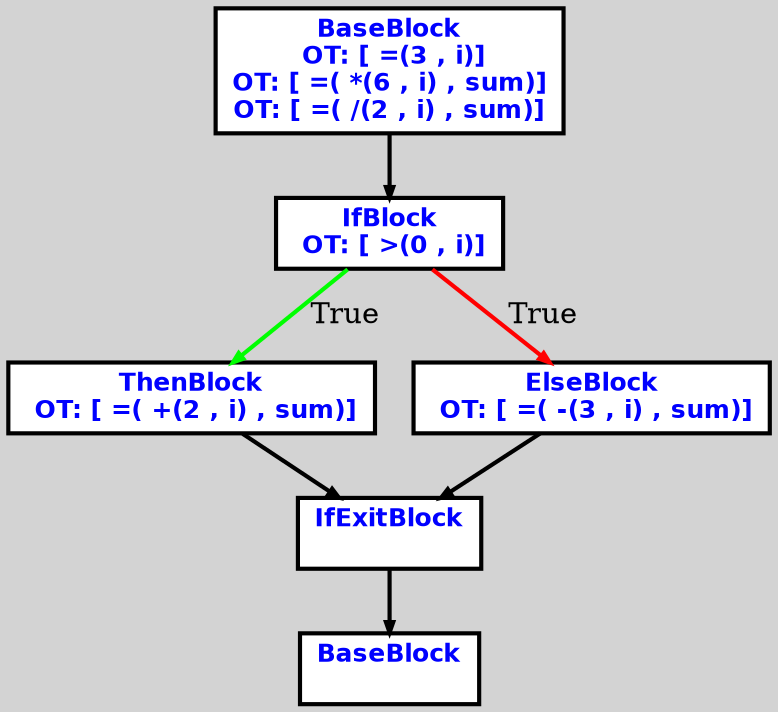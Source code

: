 digraph G {
ordering=out;
ranksep=.4;
bgcolor="lightgrey";  node [shape=box, fixedsize=false, fontsize=12, fontname="Helvetica-bold", fontcolor="blue"
width=.25, height=.25, color="black", fillcolor="white", style="filled, solid, bold"];

edge [arrowsize=.5, color="black", style="bold"]    n000012172A4A1400 [label="BaseBlock\n OT: [ =(3 , i)]
OT: [ =( *(6 , i) , sum)]
OT: [ =( /(2 , i) , sum)]
"]
    n000012172A4A1460 [label="IfBlock\n OT: [ >(0 , i)]
"]
    n000012172A4A1400 -> n000012172A4A1460
    n000012172A4A1460 -> n000012172A4A14C0 [label="True" color="green"]
    n000012172A4A14C0 [label="ThenBlock\n OT: [ =( +(2 , i) , sum)]
"]
    n000012172A4A1580 [label="IfExitBlock\n "]
    n000012172A4A14C0 -> n000012172A4A1580
    n000012172A4A15E0 [label="BaseBlock\n "]
    n000012172A4A1580 -> n000012172A4A15E0
    n000012172A4A1460 -> n000012172A4A1520 [label="True" color="red"]
    n000012172A4A1520 [label="ElseBlock\n OT: [ =( -(3 , i) , sum)]
"]
    n000012172A4A1520 -> n000012172A4A1580
}

